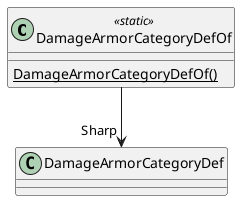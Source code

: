 @startuml
class DamageArmorCategoryDefOf <<static>> {
    {static} DamageArmorCategoryDefOf()
}
DamageArmorCategoryDefOf --> "Sharp" DamageArmorCategoryDef
@enduml

